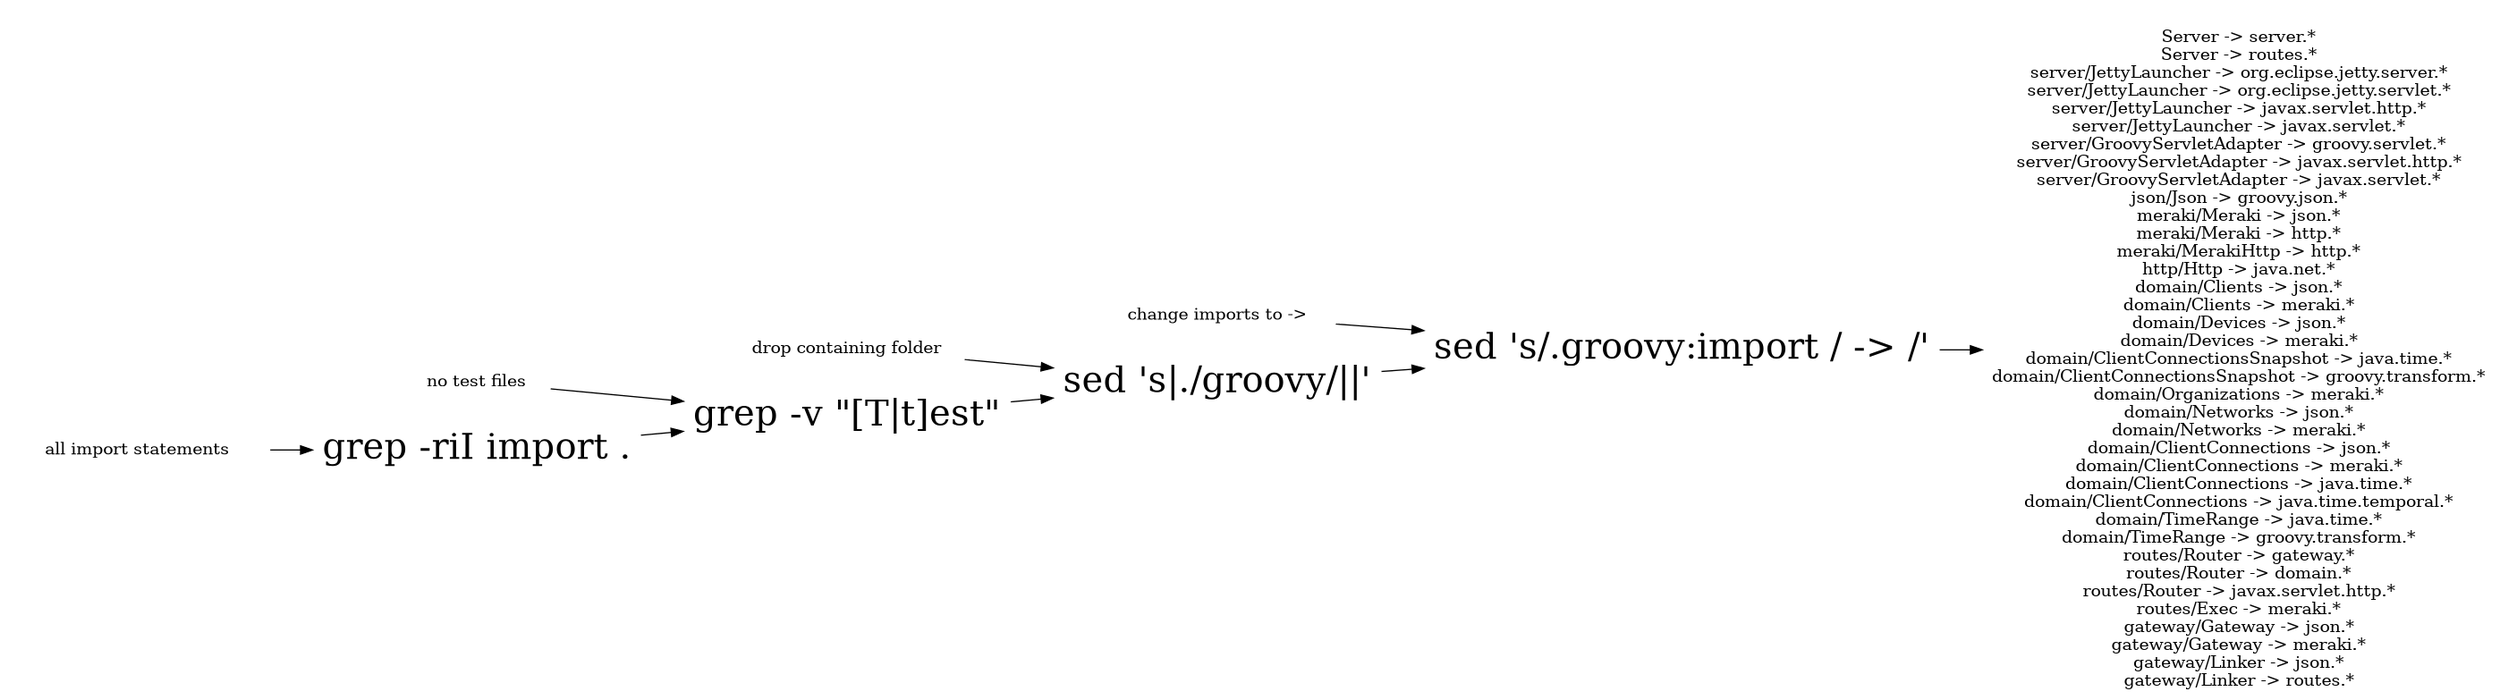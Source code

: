 @startuml
digraph G {
     bgcolor="transparent"
     node[style=filled color=white]
     
rankdir=LR
#grep -riI import . | grep -v "[T|t]est"  | sed 's|./groovy/||' | sed 's/.groovy:import / -> /'
imports -> no_tests -> no_folder -> arrow

imports  [fontsize=30 shape=none
label="grep -riI import ."
URL="https://explainshell.com/explain?cmd=grep+-riI+import+."]
no_tests [fontsize=30 shape=none label="grep -v \"[T|t]est\""]
no_folder[fontsize=30 shape=none label="sed 's|./groovy/||'"
URL="https://explainshell.com/explain?cmd=sed+%27s%7C.%2Fgroovy%2F%7C%7C%27"]
arrow    [fontsize=30 shape=none label="sed 's/.groovy:import / -> /'"]

"all import statements"  -> imports
"no test files"          -> no_tests
"drop containing folder" -> no_folder
"change imports to ->"   -> arrow

arrow -> all_imports

all_imports [
shape=none
label="
Server -> server.*
Server -> routes.*
server/JettyLauncher -> org.eclipse.jetty.server.*
server/JettyLauncher -> org.eclipse.jetty.servlet.*
server/JettyLauncher -> javax.servlet.http.*
server/JettyLauncher -> javax.servlet.*
server/GroovyServletAdapter -> groovy.servlet.*
server/GroovyServletAdapter -> javax.servlet.http.*
server/GroovyServletAdapter -> javax.servlet.*
json/Json -> groovy.json.*
meraki/Meraki -> json.*
meraki/Meraki -> http.*
meraki/MerakiHttp -> http.*
http/Http -> java.net.*
domain/Clients -> json.*
domain/Clients -> meraki.*
domain/Devices -> json.*
domain/Devices -> meraki.*
domain/ClientConnectionsSnapshot -> java.time.*
domain/ClientConnectionsSnapshot -> groovy.transform.*
domain/Organizations -> meraki.*
domain/Networks -> json.*
domain/Networks -> meraki.*
domain/ClientConnections -> json.*
domain/ClientConnections -> meraki.*
domain/ClientConnections -> java.time.*
domain/ClientConnections -> java.time.temporal.*
domain/TimeRange -> java.time.*
domain/TimeRange -> groovy.transform.*
routes/Router -> gateway.*
routes/Router -> domain.*
routes/Router -> javax.servlet.http.*
routes/Exec -> meraki.*
gateway/Gateway -> json.*
gateway/Gateway -> meraki.*
gateway/Linker -> json.*
gateway/Linker -> routes.*
"]
}

@enduml
